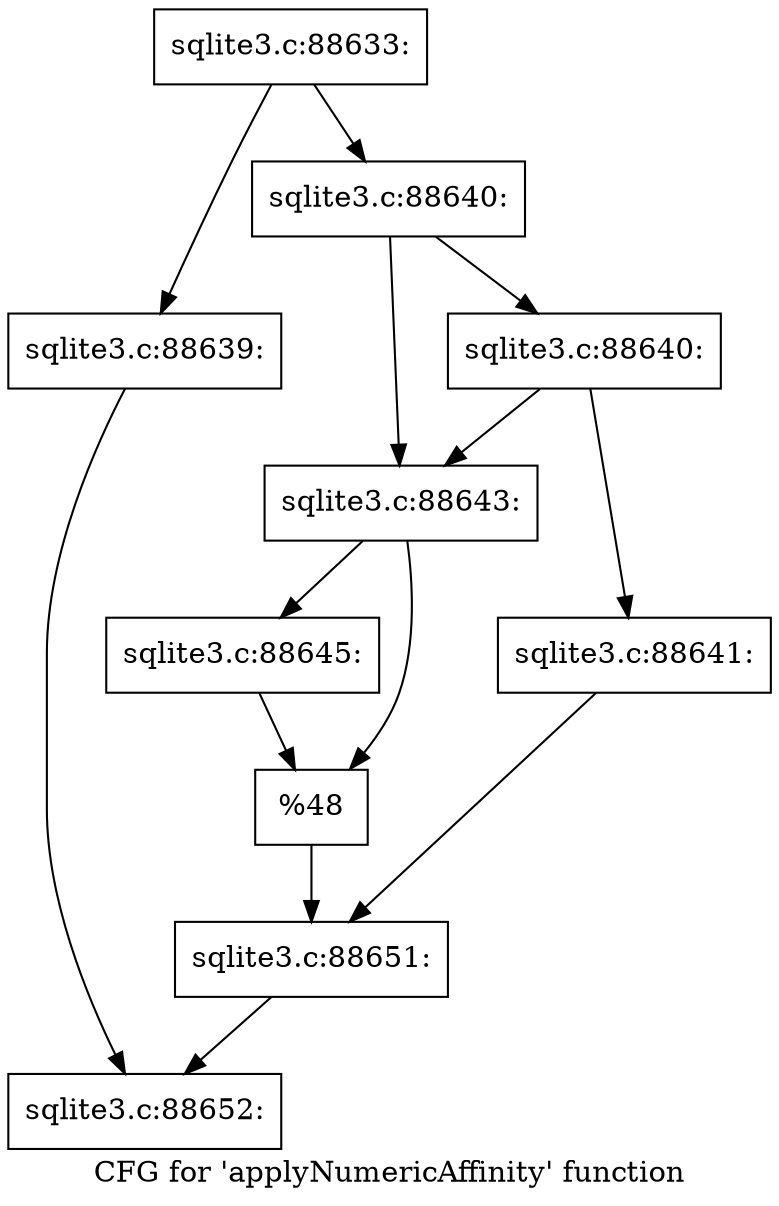 digraph "CFG for 'applyNumericAffinity' function" {
	label="CFG for 'applyNumericAffinity' function";

	Node0x55c0f85cd700 [shape=record,label="{sqlite3.c:88633:}"];
	Node0x55c0f85cd700 -> Node0x55c0f85d0430;
	Node0x55c0f85cd700 -> Node0x55c0f85d0480;
	Node0x55c0f85d0430 [shape=record,label="{sqlite3.c:88639:}"];
	Node0x55c0f85d0430 -> Node0x55c0f85ce140;
	Node0x55c0f85d0480 [shape=record,label="{sqlite3.c:88640:}"];
	Node0x55c0f85d0480 -> Node0x55c0f85d0970;
	Node0x55c0f85d0480 -> Node0x55c0f85d0920;
	Node0x55c0f85d0970 [shape=record,label="{sqlite3.c:88640:}"];
	Node0x55c0f85d0970 -> Node0x55c0f85d0880;
	Node0x55c0f85d0970 -> Node0x55c0f85d0920;
	Node0x55c0f85d0880 [shape=record,label="{sqlite3.c:88641:}"];
	Node0x55c0f85d0880 -> Node0x55c0f85d08d0;
	Node0x55c0f85d0920 [shape=record,label="{sqlite3.c:88643:}"];
	Node0x55c0f85d0920 -> Node0x55c0f5d2e850;
	Node0x55c0f85d0920 -> Node0x55c0f85d13a0;
	Node0x55c0f5d2e850 [shape=record,label="{sqlite3.c:88645:}"];
	Node0x55c0f5d2e850 -> Node0x55c0f85d13a0;
	Node0x55c0f85d13a0 [shape=record,label="{%48}"];
	Node0x55c0f85d13a0 -> Node0x55c0f85d08d0;
	Node0x55c0f85d08d0 [shape=record,label="{sqlite3.c:88651:}"];
	Node0x55c0f85d08d0 -> Node0x55c0f85ce140;
	Node0x55c0f85ce140 [shape=record,label="{sqlite3.c:88652:}"];
}
